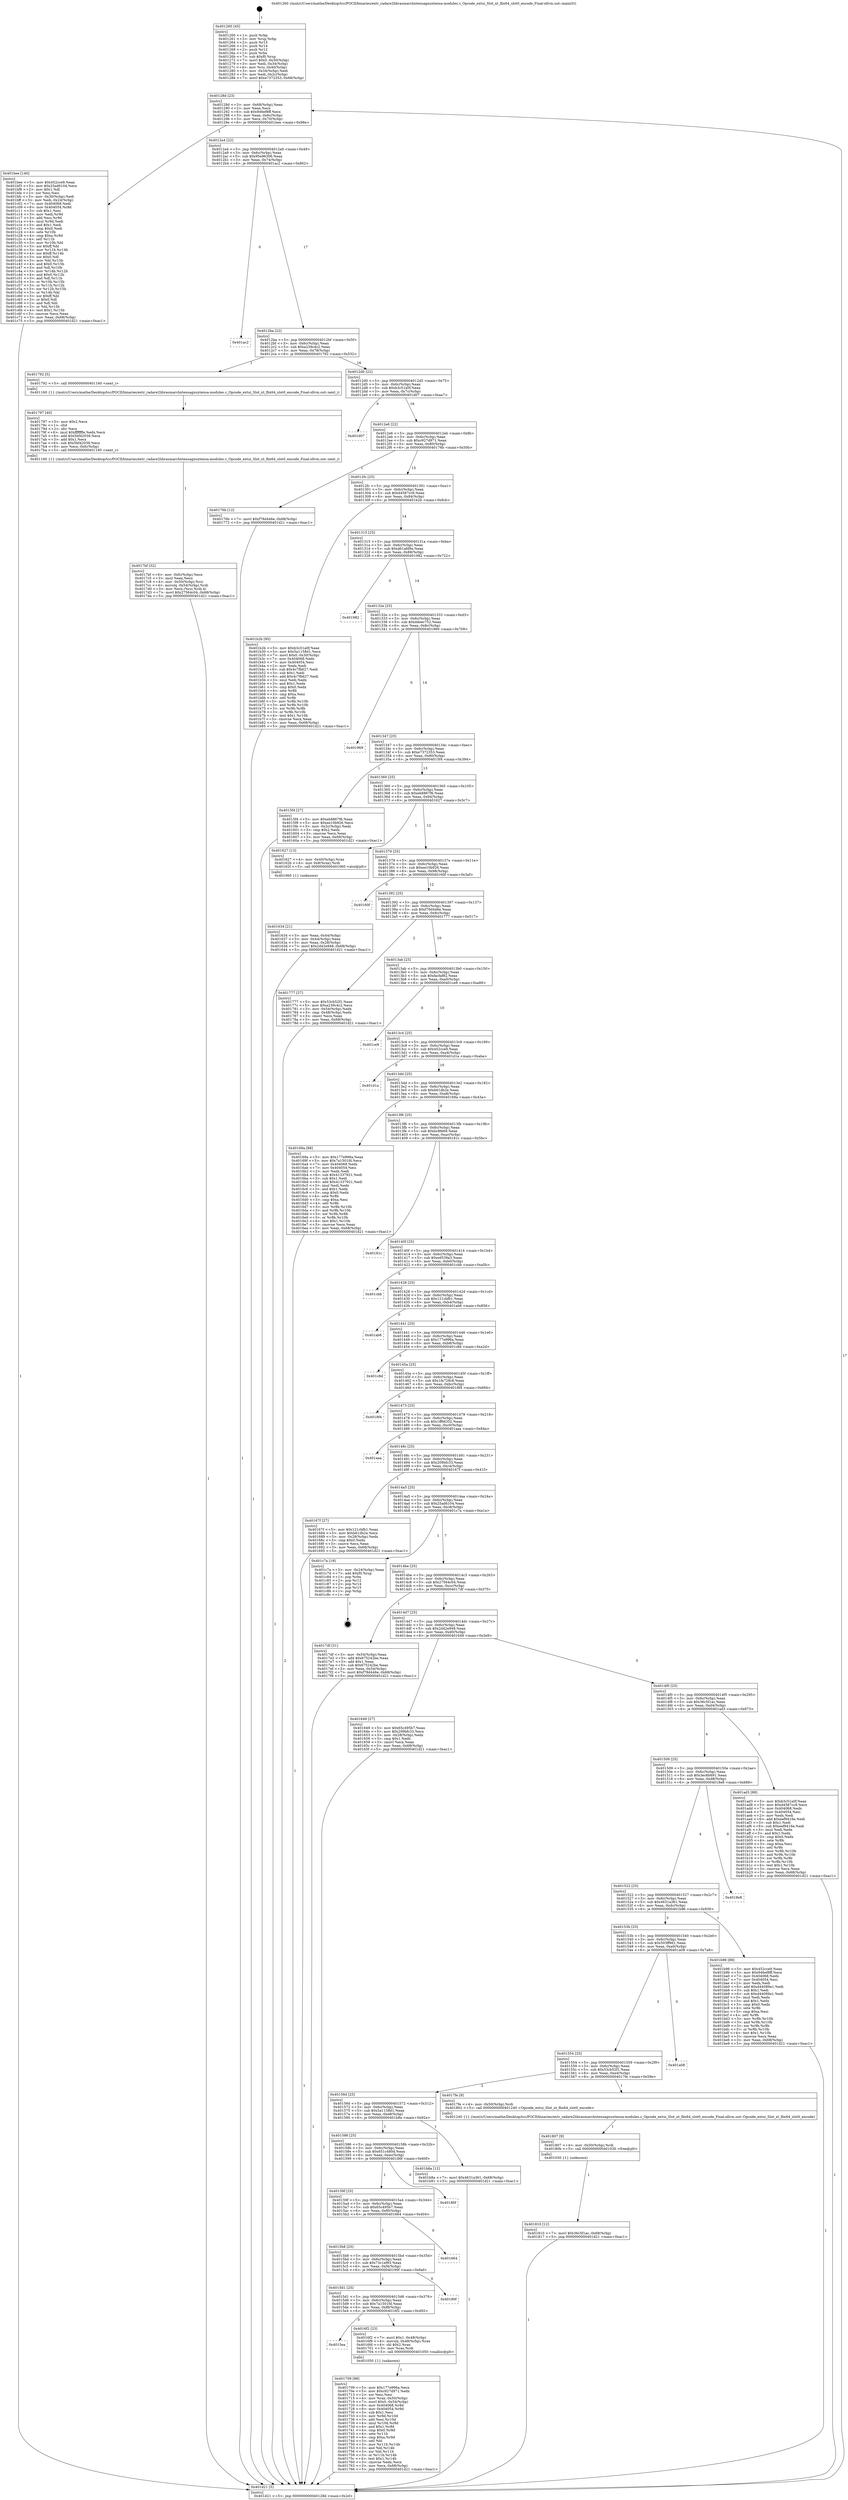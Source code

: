 digraph "0x401260" {
  label = "0x401260 (/mnt/c/Users/mathe/Desktop/tcc/POCII/binaries/extr_radare2librasmarchxtensagnuxtensa-modules.c_Opcode_extui_Slot_xt_flix64_slot0_encode_Final-ollvm.out::main(0))"
  labelloc = "t"
  node[shape=record]

  Entry [label="",width=0.3,height=0.3,shape=circle,fillcolor=black,style=filled]
  "0x40128d" [label="{
     0x40128d [23]\l
     | [instrs]\l
     &nbsp;&nbsp;0x40128d \<+3\>: mov -0x68(%rbp),%eax\l
     &nbsp;&nbsp;0x401290 \<+2\>: mov %eax,%ecx\l
     &nbsp;&nbsp;0x401292 \<+6\>: sub $0x946ef8ff,%ecx\l
     &nbsp;&nbsp;0x401298 \<+3\>: mov %eax,-0x6c(%rbp)\l
     &nbsp;&nbsp;0x40129b \<+3\>: mov %ecx,-0x70(%rbp)\l
     &nbsp;&nbsp;0x40129e \<+6\>: je 0000000000401bee \<main+0x98e\>\l
  }"]
  "0x401bee" [label="{
     0x401bee [140]\l
     | [instrs]\l
     &nbsp;&nbsp;0x401bee \<+5\>: mov $0x452cce9,%eax\l
     &nbsp;&nbsp;0x401bf3 \<+5\>: mov $0x25ad6104,%ecx\l
     &nbsp;&nbsp;0x401bf8 \<+2\>: mov $0x1,%dl\l
     &nbsp;&nbsp;0x401bfa \<+2\>: xor %esi,%esi\l
     &nbsp;&nbsp;0x401bfc \<+3\>: mov -0x30(%rbp),%edi\l
     &nbsp;&nbsp;0x401bff \<+3\>: mov %edi,-0x24(%rbp)\l
     &nbsp;&nbsp;0x401c02 \<+7\>: mov 0x404068,%edi\l
     &nbsp;&nbsp;0x401c09 \<+8\>: mov 0x404054,%r8d\l
     &nbsp;&nbsp;0x401c11 \<+3\>: sub $0x1,%esi\l
     &nbsp;&nbsp;0x401c14 \<+3\>: mov %edi,%r9d\l
     &nbsp;&nbsp;0x401c17 \<+3\>: add %esi,%r9d\l
     &nbsp;&nbsp;0x401c1a \<+4\>: imul %r9d,%edi\l
     &nbsp;&nbsp;0x401c1e \<+3\>: and $0x1,%edi\l
     &nbsp;&nbsp;0x401c21 \<+3\>: cmp $0x0,%edi\l
     &nbsp;&nbsp;0x401c24 \<+4\>: sete %r10b\l
     &nbsp;&nbsp;0x401c28 \<+4\>: cmp $0xa,%r8d\l
     &nbsp;&nbsp;0x401c2c \<+4\>: setl %r11b\l
     &nbsp;&nbsp;0x401c30 \<+3\>: mov %r10b,%bl\l
     &nbsp;&nbsp;0x401c33 \<+3\>: xor $0xff,%bl\l
     &nbsp;&nbsp;0x401c36 \<+3\>: mov %r11b,%r14b\l
     &nbsp;&nbsp;0x401c39 \<+4\>: xor $0xff,%r14b\l
     &nbsp;&nbsp;0x401c3d \<+3\>: xor $0x0,%dl\l
     &nbsp;&nbsp;0x401c40 \<+3\>: mov %bl,%r15b\l
     &nbsp;&nbsp;0x401c43 \<+4\>: and $0x0,%r15b\l
     &nbsp;&nbsp;0x401c47 \<+3\>: and %dl,%r10b\l
     &nbsp;&nbsp;0x401c4a \<+3\>: mov %r14b,%r12b\l
     &nbsp;&nbsp;0x401c4d \<+4\>: and $0x0,%r12b\l
     &nbsp;&nbsp;0x401c51 \<+3\>: and %dl,%r11b\l
     &nbsp;&nbsp;0x401c54 \<+3\>: or %r10b,%r15b\l
     &nbsp;&nbsp;0x401c57 \<+3\>: or %r11b,%r12b\l
     &nbsp;&nbsp;0x401c5a \<+3\>: xor %r12b,%r15b\l
     &nbsp;&nbsp;0x401c5d \<+3\>: or %r14b,%bl\l
     &nbsp;&nbsp;0x401c60 \<+3\>: xor $0xff,%bl\l
     &nbsp;&nbsp;0x401c63 \<+3\>: or $0x0,%dl\l
     &nbsp;&nbsp;0x401c66 \<+2\>: and %dl,%bl\l
     &nbsp;&nbsp;0x401c68 \<+3\>: or %bl,%r15b\l
     &nbsp;&nbsp;0x401c6b \<+4\>: test $0x1,%r15b\l
     &nbsp;&nbsp;0x401c6f \<+3\>: cmovne %ecx,%eax\l
     &nbsp;&nbsp;0x401c72 \<+3\>: mov %eax,-0x68(%rbp)\l
     &nbsp;&nbsp;0x401c75 \<+5\>: jmp 0000000000401d21 \<main+0xac1\>\l
  }"]
  "0x4012a4" [label="{
     0x4012a4 [22]\l
     | [instrs]\l
     &nbsp;&nbsp;0x4012a4 \<+5\>: jmp 00000000004012a9 \<main+0x49\>\l
     &nbsp;&nbsp;0x4012a9 \<+3\>: mov -0x6c(%rbp),%eax\l
     &nbsp;&nbsp;0x4012ac \<+5\>: sub $0x95e96306,%eax\l
     &nbsp;&nbsp;0x4012b1 \<+3\>: mov %eax,-0x74(%rbp)\l
     &nbsp;&nbsp;0x4012b4 \<+6\>: je 0000000000401ac2 \<main+0x862\>\l
  }"]
  Exit [label="",width=0.3,height=0.3,shape=circle,fillcolor=black,style=filled,peripheries=2]
  "0x401ac2" [label="{
     0x401ac2\l
  }", style=dashed]
  "0x4012ba" [label="{
     0x4012ba [22]\l
     | [instrs]\l
     &nbsp;&nbsp;0x4012ba \<+5\>: jmp 00000000004012bf \<main+0x5f\>\l
     &nbsp;&nbsp;0x4012bf \<+3\>: mov -0x6c(%rbp),%eax\l
     &nbsp;&nbsp;0x4012c2 \<+5\>: sub $0xa239c4c2,%eax\l
     &nbsp;&nbsp;0x4012c7 \<+3\>: mov %eax,-0x78(%rbp)\l
     &nbsp;&nbsp;0x4012ca \<+6\>: je 0000000000401792 \<main+0x532\>\l
  }"]
  "0x401810" [label="{
     0x401810 [12]\l
     | [instrs]\l
     &nbsp;&nbsp;0x401810 \<+7\>: movl $0x36c5f1ac,-0x68(%rbp)\l
     &nbsp;&nbsp;0x401817 \<+5\>: jmp 0000000000401d21 \<main+0xac1\>\l
  }"]
  "0x401792" [label="{
     0x401792 [5]\l
     | [instrs]\l
     &nbsp;&nbsp;0x401792 \<+5\>: call 0000000000401160 \<next_i\>\l
     | [calls]\l
     &nbsp;&nbsp;0x401160 \{1\} (/mnt/c/Users/mathe/Desktop/tcc/POCII/binaries/extr_radare2librasmarchxtensagnuxtensa-modules.c_Opcode_extui_Slot_xt_flix64_slot0_encode_Final-ollvm.out::next_i)\l
  }"]
  "0x4012d0" [label="{
     0x4012d0 [22]\l
     | [instrs]\l
     &nbsp;&nbsp;0x4012d0 \<+5\>: jmp 00000000004012d5 \<main+0x75\>\l
     &nbsp;&nbsp;0x4012d5 \<+3\>: mov -0x6c(%rbp),%eax\l
     &nbsp;&nbsp;0x4012d8 \<+5\>: sub $0xb3c51a0f,%eax\l
     &nbsp;&nbsp;0x4012dd \<+3\>: mov %eax,-0x7c(%rbp)\l
     &nbsp;&nbsp;0x4012e0 \<+6\>: je 0000000000401d07 \<main+0xaa7\>\l
  }"]
  "0x401807" [label="{
     0x401807 [9]\l
     | [instrs]\l
     &nbsp;&nbsp;0x401807 \<+4\>: mov -0x50(%rbp),%rdi\l
     &nbsp;&nbsp;0x40180b \<+5\>: call 0000000000401030 \<free@plt\>\l
     | [calls]\l
     &nbsp;&nbsp;0x401030 \{1\} (unknown)\l
  }"]
  "0x401d07" [label="{
     0x401d07\l
  }", style=dashed]
  "0x4012e6" [label="{
     0x4012e6 [22]\l
     | [instrs]\l
     &nbsp;&nbsp;0x4012e6 \<+5\>: jmp 00000000004012eb \<main+0x8b\>\l
     &nbsp;&nbsp;0x4012eb \<+3\>: mov -0x6c(%rbp),%eax\l
     &nbsp;&nbsp;0x4012ee \<+5\>: sub $0xc927d971,%eax\l
     &nbsp;&nbsp;0x4012f3 \<+3\>: mov %eax,-0x80(%rbp)\l
     &nbsp;&nbsp;0x4012f6 \<+6\>: je 000000000040176b \<main+0x50b\>\l
  }"]
  "0x4017bf" [label="{
     0x4017bf [32]\l
     | [instrs]\l
     &nbsp;&nbsp;0x4017bf \<+6\>: mov -0xfc(%rbp),%ecx\l
     &nbsp;&nbsp;0x4017c5 \<+3\>: imul %eax,%ecx\l
     &nbsp;&nbsp;0x4017c8 \<+4\>: mov -0x50(%rbp),%rsi\l
     &nbsp;&nbsp;0x4017cc \<+4\>: movslq -0x54(%rbp),%rdi\l
     &nbsp;&nbsp;0x4017d0 \<+3\>: mov %ecx,(%rsi,%rdi,4)\l
     &nbsp;&nbsp;0x4017d3 \<+7\>: movl $0x27564c04,-0x68(%rbp)\l
     &nbsp;&nbsp;0x4017da \<+5\>: jmp 0000000000401d21 \<main+0xac1\>\l
  }"]
  "0x40176b" [label="{
     0x40176b [12]\l
     | [instrs]\l
     &nbsp;&nbsp;0x40176b \<+7\>: movl $0xf78d446e,-0x68(%rbp)\l
     &nbsp;&nbsp;0x401772 \<+5\>: jmp 0000000000401d21 \<main+0xac1\>\l
  }"]
  "0x4012fc" [label="{
     0x4012fc [25]\l
     | [instrs]\l
     &nbsp;&nbsp;0x4012fc \<+5\>: jmp 0000000000401301 \<main+0xa1\>\l
     &nbsp;&nbsp;0x401301 \<+3\>: mov -0x6c(%rbp),%eax\l
     &nbsp;&nbsp;0x401304 \<+5\>: sub $0xd4587cc9,%eax\l
     &nbsp;&nbsp;0x401309 \<+6\>: mov %eax,-0x84(%rbp)\l
     &nbsp;&nbsp;0x40130f \<+6\>: je 0000000000401b2b \<main+0x8cb\>\l
  }"]
  "0x401797" [label="{
     0x401797 [40]\l
     | [instrs]\l
     &nbsp;&nbsp;0x401797 \<+5\>: mov $0x2,%ecx\l
     &nbsp;&nbsp;0x40179c \<+1\>: cltd\l
     &nbsp;&nbsp;0x40179d \<+2\>: idiv %ecx\l
     &nbsp;&nbsp;0x40179f \<+6\>: imul $0xfffffffe,%edx,%ecx\l
     &nbsp;&nbsp;0x4017a5 \<+6\>: add $0x5bf42039,%ecx\l
     &nbsp;&nbsp;0x4017ab \<+3\>: add $0x1,%ecx\l
     &nbsp;&nbsp;0x4017ae \<+6\>: sub $0x5bf42039,%ecx\l
     &nbsp;&nbsp;0x4017b4 \<+6\>: mov %ecx,-0xfc(%rbp)\l
     &nbsp;&nbsp;0x4017ba \<+5\>: call 0000000000401160 \<next_i\>\l
     | [calls]\l
     &nbsp;&nbsp;0x401160 \{1\} (/mnt/c/Users/mathe/Desktop/tcc/POCII/binaries/extr_radare2librasmarchxtensagnuxtensa-modules.c_Opcode_extui_Slot_xt_flix64_slot0_encode_Final-ollvm.out::next_i)\l
  }"]
  "0x401b2b" [label="{
     0x401b2b [95]\l
     | [instrs]\l
     &nbsp;&nbsp;0x401b2b \<+5\>: mov $0xb3c51a0f,%eax\l
     &nbsp;&nbsp;0x401b30 \<+5\>: mov $0x5a1158d1,%ecx\l
     &nbsp;&nbsp;0x401b35 \<+7\>: movl $0x0,-0x30(%rbp)\l
     &nbsp;&nbsp;0x401b3c \<+7\>: mov 0x404068,%edx\l
     &nbsp;&nbsp;0x401b43 \<+7\>: mov 0x404054,%esi\l
     &nbsp;&nbsp;0x401b4a \<+2\>: mov %edx,%edi\l
     &nbsp;&nbsp;0x401b4c \<+6\>: sub $0x4c7fb627,%edi\l
     &nbsp;&nbsp;0x401b52 \<+3\>: sub $0x1,%edi\l
     &nbsp;&nbsp;0x401b55 \<+6\>: add $0x4c7fb627,%edi\l
     &nbsp;&nbsp;0x401b5b \<+3\>: imul %edi,%edx\l
     &nbsp;&nbsp;0x401b5e \<+3\>: and $0x1,%edx\l
     &nbsp;&nbsp;0x401b61 \<+3\>: cmp $0x0,%edx\l
     &nbsp;&nbsp;0x401b64 \<+4\>: sete %r8b\l
     &nbsp;&nbsp;0x401b68 \<+3\>: cmp $0xa,%esi\l
     &nbsp;&nbsp;0x401b6b \<+4\>: setl %r9b\l
     &nbsp;&nbsp;0x401b6f \<+3\>: mov %r8b,%r10b\l
     &nbsp;&nbsp;0x401b72 \<+3\>: and %r9b,%r10b\l
     &nbsp;&nbsp;0x401b75 \<+3\>: xor %r9b,%r8b\l
     &nbsp;&nbsp;0x401b78 \<+3\>: or %r8b,%r10b\l
     &nbsp;&nbsp;0x401b7b \<+4\>: test $0x1,%r10b\l
     &nbsp;&nbsp;0x401b7f \<+3\>: cmovne %ecx,%eax\l
     &nbsp;&nbsp;0x401b82 \<+3\>: mov %eax,-0x68(%rbp)\l
     &nbsp;&nbsp;0x401b85 \<+5\>: jmp 0000000000401d21 \<main+0xac1\>\l
  }"]
  "0x401315" [label="{
     0x401315 [25]\l
     | [instrs]\l
     &nbsp;&nbsp;0x401315 \<+5\>: jmp 000000000040131a \<main+0xba\>\l
     &nbsp;&nbsp;0x40131a \<+3\>: mov -0x6c(%rbp),%eax\l
     &nbsp;&nbsp;0x40131d \<+5\>: sub $0xd61afd9a,%eax\l
     &nbsp;&nbsp;0x401322 \<+6\>: mov %eax,-0x88(%rbp)\l
     &nbsp;&nbsp;0x401328 \<+6\>: je 0000000000401982 \<main+0x722\>\l
  }"]
  "0x401709" [label="{
     0x401709 [98]\l
     | [instrs]\l
     &nbsp;&nbsp;0x401709 \<+5\>: mov $0x177e996a,%ecx\l
     &nbsp;&nbsp;0x40170e \<+5\>: mov $0xc927d971,%edx\l
     &nbsp;&nbsp;0x401713 \<+2\>: xor %esi,%esi\l
     &nbsp;&nbsp;0x401715 \<+4\>: mov %rax,-0x50(%rbp)\l
     &nbsp;&nbsp;0x401719 \<+7\>: movl $0x0,-0x54(%rbp)\l
     &nbsp;&nbsp;0x401720 \<+8\>: mov 0x404068,%r8d\l
     &nbsp;&nbsp;0x401728 \<+8\>: mov 0x404054,%r9d\l
     &nbsp;&nbsp;0x401730 \<+3\>: sub $0x1,%esi\l
     &nbsp;&nbsp;0x401733 \<+3\>: mov %r8d,%r10d\l
     &nbsp;&nbsp;0x401736 \<+3\>: add %esi,%r10d\l
     &nbsp;&nbsp;0x401739 \<+4\>: imul %r10d,%r8d\l
     &nbsp;&nbsp;0x40173d \<+4\>: and $0x1,%r8d\l
     &nbsp;&nbsp;0x401741 \<+4\>: cmp $0x0,%r8d\l
     &nbsp;&nbsp;0x401745 \<+4\>: sete %r11b\l
     &nbsp;&nbsp;0x401749 \<+4\>: cmp $0xa,%r9d\l
     &nbsp;&nbsp;0x40174d \<+3\>: setl %bl\l
     &nbsp;&nbsp;0x401750 \<+3\>: mov %r11b,%r14b\l
     &nbsp;&nbsp;0x401753 \<+3\>: and %bl,%r14b\l
     &nbsp;&nbsp;0x401756 \<+3\>: xor %bl,%r11b\l
     &nbsp;&nbsp;0x401759 \<+3\>: or %r11b,%r14b\l
     &nbsp;&nbsp;0x40175c \<+4\>: test $0x1,%r14b\l
     &nbsp;&nbsp;0x401760 \<+3\>: cmovne %edx,%ecx\l
     &nbsp;&nbsp;0x401763 \<+3\>: mov %ecx,-0x68(%rbp)\l
     &nbsp;&nbsp;0x401766 \<+5\>: jmp 0000000000401d21 \<main+0xac1\>\l
  }"]
  "0x401982" [label="{
     0x401982\l
  }", style=dashed]
  "0x40132e" [label="{
     0x40132e [25]\l
     | [instrs]\l
     &nbsp;&nbsp;0x40132e \<+5\>: jmp 0000000000401333 \<main+0xd3\>\l
     &nbsp;&nbsp;0x401333 \<+3\>: mov -0x6c(%rbp),%eax\l
     &nbsp;&nbsp;0x401336 \<+5\>: sub $0xddeec752,%eax\l
     &nbsp;&nbsp;0x40133b \<+6\>: mov %eax,-0x8c(%rbp)\l
     &nbsp;&nbsp;0x401341 \<+6\>: je 0000000000401969 \<main+0x709\>\l
  }"]
  "0x4015ea" [label="{
     0x4015ea\l
  }", style=dashed]
  "0x401969" [label="{
     0x401969\l
  }", style=dashed]
  "0x401347" [label="{
     0x401347 [25]\l
     | [instrs]\l
     &nbsp;&nbsp;0x401347 \<+5\>: jmp 000000000040134c \<main+0xec\>\l
     &nbsp;&nbsp;0x40134c \<+3\>: mov -0x6c(%rbp),%eax\l
     &nbsp;&nbsp;0x40134f \<+5\>: sub $0xe7372353,%eax\l
     &nbsp;&nbsp;0x401354 \<+6\>: mov %eax,-0x90(%rbp)\l
     &nbsp;&nbsp;0x40135a \<+6\>: je 00000000004015f4 \<main+0x394\>\l
  }"]
  "0x4016f2" [label="{
     0x4016f2 [23]\l
     | [instrs]\l
     &nbsp;&nbsp;0x4016f2 \<+7\>: movl $0x1,-0x48(%rbp)\l
     &nbsp;&nbsp;0x4016f9 \<+4\>: movslq -0x48(%rbp),%rax\l
     &nbsp;&nbsp;0x4016fd \<+4\>: shl $0x2,%rax\l
     &nbsp;&nbsp;0x401701 \<+3\>: mov %rax,%rdi\l
     &nbsp;&nbsp;0x401704 \<+5\>: call 0000000000401050 \<malloc@plt\>\l
     | [calls]\l
     &nbsp;&nbsp;0x401050 \{1\} (unknown)\l
  }"]
  "0x4015f4" [label="{
     0x4015f4 [27]\l
     | [instrs]\l
     &nbsp;&nbsp;0x4015f4 \<+5\>: mov $0xeb8867f6,%eax\l
     &nbsp;&nbsp;0x4015f9 \<+5\>: mov $0xee10b926,%ecx\l
     &nbsp;&nbsp;0x4015fe \<+3\>: mov -0x2c(%rbp),%edx\l
     &nbsp;&nbsp;0x401601 \<+3\>: cmp $0x2,%edx\l
     &nbsp;&nbsp;0x401604 \<+3\>: cmovne %ecx,%eax\l
     &nbsp;&nbsp;0x401607 \<+3\>: mov %eax,-0x68(%rbp)\l
     &nbsp;&nbsp;0x40160a \<+5\>: jmp 0000000000401d21 \<main+0xac1\>\l
  }"]
  "0x401360" [label="{
     0x401360 [25]\l
     | [instrs]\l
     &nbsp;&nbsp;0x401360 \<+5\>: jmp 0000000000401365 \<main+0x105\>\l
     &nbsp;&nbsp;0x401365 \<+3\>: mov -0x6c(%rbp),%eax\l
     &nbsp;&nbsp;0x401368 \<+5\>: sub $0xeb8867f6,%eax\l
     &nbsp;&nbsp;0x40136d \<+6\>: mov %eax,-0x94(%rbp)\l
     &nbsp;&nbsp;0x401373 \<+6\>: je 0000000000401627 \<main+0x3c7\>\l
  }"]
  "0x401d21" [label="{
     0x401d21 [5]\l
     | [instrs]\l
     &nbsp;&nbsp;0x401d21 \<+5\>: jmp 000000000040128d \<main+0x2d\>\l
  }"]
  "0x401260" [label="{
     0x401260 [45]\l
     | [instrs]\l
     &nbsp;&nbsp;0x401260 \<+1\>: push %rbp\l
     &nbsp;&nbsp;0x401261 \<+3\>: mov %rsp,%rbp\l
     &nbsp;&nbsp;0x401264 \<+2\>: push %r15\l
     &nbsp;&nbsp;0x401266 \<+2\>: push %r14\l
     &nbsp;&nbsp;0x401268 \<+2\>: push %r12\l
     &nbsp;&nbsp;0x40126a \<+1\>: push %rbx\l
     &nbsp;&nbsp;0x40126b \<+7\>: sub $0xf0,%rsp\l
     &nbsp;&nbsp;0x401272 \<+7\>: movl $0x0,-0x30(%rbp)\l
     &nbsp;&nbsp;0x401279 \<+3\>: mov %edi,-0x34(%rbp)\l
     &nbsp;&nbsp;0x40127c \<+4\>: mov %rsi,-0x40(%rbp)\l
     &nbsp;&nbsp;0x401280 \<+3\>: mov -0x34(%rbp),%edi\l
     &nbsp;&nbsp;0x401283 \<+3\>: mov %edi,-0x2c(%rbp)\l
     &nbsp;&nbsp;0x401286 \<+7\>: movl $0xe7372353,-0x68(%rbp)\l
  }"]
  "0x4015d1" [label="{
     0x4015d1 [25]\l
     | [instrs]\l
     &nbsp;&nbsp;0x4015d1 \<+5\>: jmp 00000000004015d6 \<main+0x376\>\l
     &nbsp;&nbsp;0x4015d6 \<+3\>: mov -0x6c(%rbp),%eax\l
     &nbsp;&nbsp;0x4015d9 \<+5\>: sub $0x7a1501fd,%eax\l
     &nbsp;&nbsp;0x4015de \<+6\>: mov %eax,-0xf8(%rbp)\l
     &nbsp;&nbsp;0x4015e4 \<+6\>: je 00000000004016f2 \<main+0x492\>\l
  }"]
  "0x401627" [label="{
     0x401627 [13]\l
     | [instrs]\l
     &nbsp;&nbsp;0x401627 \<+4\>: mov -0x40(%rbp),%rax\l
     &nbsp;&nbsp;0x40162b \<+4\>: mov 0x8(%rax),%rdi\l
     &nbsp;&nbsp;0x40162f \<+5\>: call 0000000000401060 \<atoi@plt\>\l
     | [calls]\l
     &nbsp;&nbsp;0x401060 \{1\} (unknown)\l
  }"]
  "0x401379" [label="{
     0x401379 [25]\l
     | [instrs]\l
     &nbsp;&nbsp;0x401379 \<+5\>: jmp 000000000040137e \<main+0x11e\>\l
     &nbsp;&nbsp;0x40137e \<+3\>: mov -0x6c(%rbp),%eax\l
     &nbsp;&nbsp;0x401381 \<+5\>: sub $0xee10b926,%eax\l
     &nbsp;&nbsp;0x401386 \<+6\>: mov %eax,-0x98(%rbp)\l
     &nbsp;&nbsp;0x40138c \<+6\>: je 000000000040160f \<main+0x3af\>\l
  }"]
  "0x401634" [label="{
     0x401634 [21]\l
     | [instrs]\l
     &nbsp;&nbsp;0x401634 \<+3\>: mov %eax,-0x44(%rbp)\l
     &nbsp;&nbsp;0x401637 \<+3\>: mov -0x44(%rbp),%eax\l
     &nbsp;&nbsp;0x40163a \<+3\>: mov %eax,-0x28(%rbp)\l
     &nbsp;&nbsp;0x40163d \<+7\>: movl $0x2d42e948,-0x68(%rbp)\l
     &nbsp;&nbsp;0x401644 \<+5\>: jmp 0000000000401d21 \<main+0xac1\>\l
  }"]
  "0x40190f" [label="{
     0x40190f\l
  }", style=dashed]
  "0x40160f" [label="{
     0x40160f\l
  }", style=dashed]
  "0x401392" [label="{
     0x401392 [25]\l
     | [instrs]\l
     &nbsp;&nbsp;0x401392 \<+5\>: jmp 0000000000401397 \<main+0x137\>\l
     &nbsp;&nbsp;0x401397 \<+3\>: mov -0x6c(%rbp),%eax\l
     &nbsp;&nbsp;0x40139a \<+5\>: sub $0xf78d446e,%eax\l
     &nbsp;&nbsp;0x40139f \<+6\>: mov %eax,-0x9c(%rbp)\l
     &nbsp;&nbsp;0x4013a5 \<+6\>: je 0000000000401777 \<main+0x517\>\l
  }"]
  "0x4015b8" [label="{
     0x4015b8 [25]\l
     | [instrs]\l
     &nbsp;&nbsp;0x4015b8 \<+5\>: jmp 00000000004015bd \<main+0x35d\>\l
     &nbsp;&nbsp;0x4015bd \<+3\>: mov -0x6c(%rbp),%eax\l
     &nbsp;&nbsp;0x4015c0 \<+5\>: sub $0x73c1ef93,%eax\l
     &nbsp;&nbsp;0x4015c5 \<+6\>: mov %eax,-0xf4(%rbp)\l
     &nbsp;&nbsp;0x4015cb \<+6\>: je 000000000040190f \<main+0x6af\>\l
  }"]
  "0x401777" [label="{
     0x401777 [27]\l
     | [instrs]\l
     &nbsp;&nbsp;0x401777 \<+5\>: mov $0x53cb52f1,%eax\l
     &nbsp;&nbsp;0x40177c \<+5\>: mov $0xa239c4c2,%ecx\l
     &nbsp;&nbsp;0x401781 \<+3\>: mov -0x54(%rbp),%edx\l
     &nbsp;&nbsp;0x401784 \<+3\>: cmp -0x48(%rbp),%edx\l
     &nbsp;&nbsp;0x401787 \<+3\>: cmovl %ecx,%eax\l
     &nbsp;&nbsp;0x40178a \<+3\>: mov %eax,-0x68(%rbp)\l
     &nbsp;&nbsp;0x40178d \<+5\>: jmp 0000000000401d21 \<main+0xac1\>\l
  }"]
  "0x4013ab" [label="{
     0x4013ab [25]\l
     | [instrs]\l
     &nbsp;&nbsp;0x4013ab \<+5\>: jmp 00000000004013b0 \<main+0x150\>\l
     &nbsp;&nbsp;0x4013b0 \<+3\>: mov -0x6c(%rbp),%eax\l
     &nbsp;&nbsp;0x4013b3 \<+5\>: sub $0xfacfaf82,%eax\l
     &nbsp;&nbsp;0x4013b8 \<+6\>: mov %eax,-0xa0(%rbp)\l
     &nbsp;&nbsp;0x4013be \<+6\>: je 0000000000401ce9 \<main+0xa89\>\l
  }"]
  "0x401664" [label="{
     0x401664\l
  }", style=dashed]
  "0x401ce9" [label="{
     0x401ce9\l
  }", style=dashed]
  "0x4013c4" [label="{
     0x4013c4 [25]\l
     | [instrs]\l
     &nbsp;&nbsp;0x4013c4 \<+5\>: jmp 00000000004013c9 \<main+0x169\>\l
     &nbsp;&nbsp;0x4013c9 \<+3\>: mov -0x6c(%rbp),%eax\l
     &nbsp;&nbsp;0x4013cc \<+5\>: sub $0x452cce9,%eax\l
     &nbsp;&nbsp;0x4013d1 \<+6\>: mov %eax,-0xa4(%rbp)\l
     &nbsp;&nbsp;0x4013d7 \<+6\>: je 0000000000401d1a \<main+0xaba\>\l
  }"]
  "0x40159f" [label="{
     0x40159f [25]\l
     | [instrs]\l
     &nbsp;&nbsp;0x40159f \<+5\>: jmp 00000000004015a4 \<main+0x344\>\l
     &nbsp;&nbsp;0x4015a4 \<+3\>: mov -0x6c(%rbp),%eax\l
     &nbsp;&nbsp;0x4015a7 \<+5\>: sub $0x65c495b7,%eax\l
     &nbsp;&nbsp;0x4015ac \<+6\>: mov %eax,-0xf0(%rbp)\l
     &nbsp;&nbsp;0x4015b2 \<+6\>: je 0000000000401664 \<main+0x404\>\l
  }"]
  "0x401d1a" [label="{
     0x401d1a\l
  }", style=dashed]
  "0x4013dd" [label="{
     0x4013dd [25]\l
     | [instrs]\l
     &nbsp;&nbsp;0x4013dd \<+5\>: jmp 00000000004013e2 \<main+0x182\>\l
     &nbsp;&nbsp;0x4013e2 \<+3\>: mov -0x6c(%rbp),%eax\l
     &nbsp;&nbsp;0x4013e5 \<+5\>: sub $0xb61db2e,%eax\l
     &nbsp;&nbsp;0x4013ea \<+6\>: mov %eax,-0xa8(%rbp)\l
     &nbsp;&nbsp;0x4013f0 \<+6\>: je 000000000040169a \<main+0x43a\>\l
  }"]
  "0x40186f" [label="{
     0x40186f\l
  }", style=dashed]
  "0x40169a" [label="{
     0x40169a [88]\l
     | [instrs]\l
     &nbsp;&nbsp;0x40169a \<+5\>: mov $0x177e996a,%eax\l
     &nbsp;&nbsp;0x40169f \<+5\>: mov $0x7a1501fd,%ecx\l
     &nbsp;&nbsp;0x4016a4 \<+7\>: mov 0x404068,%edx\l
     &nbsp;&nbsp;0x4016ab \<+7\>: mov 0x404054,%esi\l
     &nbsp;&nbsp;0x4016b2 \<+2\>: mov %edx,%edi\l
     &nbsp;&nbsp;0x4016b4 \<+6\>: sub $0x41337921,%edi\l
     &nbsp;&nbsp;0x4016ba \<+3\>: sub $0x1,%edi\l
     &nbsp;&nbsp;0x4016bd \<+6\>: add $0x41337921,%edi\l
     &nbsp;&nbsp;0x4016c3 \<+3\>: imul %edi,%edx\l
     &nbsp;&nbsp;0x4016c6 \<+3\>: and $0x1,%edx\l
     &nbsp;&nbsp;0x4016c9 \<+3\>: cmp $0x0,%edx\l
     &nbsp;&nbsp;0x4016cc \<+4\>: sete %r8b\l
     &nbsp;&nbsp;0x4016d0 \<+3\>: cmp $0xa,%esi\l
     &nbsp;&nbsp;0x4016d3 \<+4\>: setl %r9b\l
     &nbsp;&nbsp;0x4016d7 \<+3\>: mov %r8b,%r10b\l
     &nbsp;&nbsp;0x4016da \<+3\>: and %r9b,%r10b\l
     &nbsp;&nbsp;0x4016dd \<+3\>: xor %r9b,%r8b\l
     &nbsp;&nbsp;0x4016e0 \<+3\>: or %r8b,%r10b\l
     &nbsp;&nbsp;0x4016e3 \<+4\>: test $0x1,%r10b\l
     &nbsp;&nbsp;0x4016e7 \<+3\>: cmovne %ecx,%eax\l
     &nbsp;&nbsp;0x4016ea \<+3\>: mov %eax,-0x68(%rbp)\l
     &nbsp;&nbsp;0x4016ed \<+5\>: jmp 0000000000401d21 \<main+0xac1\>\l
  }"]
  "0x4013f6" [label="{
     0x4013f6 [25]\l
     | [instrs]\l
     &nbsp;&nbsp;0x4013f6 \<+5\>: jmp 00000000004013fb \<main+0x19b\>\l
     &nbsp;&nbsp;0x4013fb \<+3\>: mov -0x6c(%rbp),%eax\l
     &nbsp;&nbsp;0x4013fe \<+5\>: sub $0xbc8fe69,%eax\l
     &nbsp;&nbsp;0x401403 \<+6\>: mov %eax,-0xac(%rbp)\l
     &nbsp;&nbsp;0x401409 \<+6\>: je 000000000040181c \<main+0x5bc\>\l
  }"]
  "0x401586" [label="{
     0x401586 [25]\l
     | [instrs]\l
     &nbsp;&nbsp;0x401586 \<+5\>: jmp 000000000040158b \<main+0x32b\>\l
     &nbsp;&nbsp;0x40158b \<+3\>: mov -0x6c(%rbp),%eax\l
     &nbsp;&nbsp;0x40158e \<+5\>: sub $0x651c480d,%eax\l
     &nbsp;&nbsp;0x401593 \<+6\>: mov %eax,-0xec(%rbp)\l
     &nbsp;&nbsp;0x401599 \<+6\>: je 000000000040186f \<main+0x60f\>\l
  }"]
  "0x40181c" [label="{
     0x40181c\l
  }", style=dashed]
  "0x40140f" [label="{
     0x40140f [25]\l
     | [instrs]\l
     &nbsp;&nbsp;0x40140f \<+5\>: jmp 0000000000401414 \<main+0x1b4\>\l
     &nbsp;&nbsp;0x401414 \<+3\>: mov -0x6c(%rbp),%eax\l
     &nbsp;&nbsp;0x401417 \<+5\>: sub $0xed539a3,%eax\l
     &nbsp;&nbsp;0x40141c \<+6\>: mov %eax,-0xb0(%rbp)\l
     &nbsp;&nbsp;0x401422 \<+6\>: je 0000000000401cbb \<main+0xa5b\>\l
  }"]
  "0x401b8a" [label="{
     0x401b8a [12]\l
     | [instrs]\l
     &nbsp;&nbsp;0x401b8a \<+7\>: movl $0x4631a361,-0x68(%rbp)\l
     &nbsp;&nbsp;0x401b91 \<+5\>: jmp 0000000000401d21 \<main+0xac1\>\l
  }"]
  "0x401cbb" [label="{
     0x401cbb\l
  }", style=dashed]
  "0x401428" [label="{
     0x401428 [25]\l
     | [instrs]\l
     &nbsp;&nbsp;0x401428 \<+5\>: jmp 000000000040142d \<main+0x1cd\>\l
     &nbsp;&nbsp;0x40142d \<+3\>: mov -0x6c(%rbp),%eax\l
     &nbsp;&nbsp;0x401430 \<+5\>: sub $0x121cbfb1,%eax\l
     &nbsp;&nbsp;0x401435 \<+6\>: mov %eax,-0xb4(%rbp)\l
     &nbsp;&nbsp;0x40143b \<+6\>: je 0000000000401ab6 \<main+0x856\>\l
  }"]
  "0x40156d" [label="{
     0x40156d [25]\l
     | [instrs]\l
     &nbsp;&nbsp;0x40156d \<+5\>: jmp 0000000000401572 \<main+0x312\>\l
     &nbsp;&nbsp;0x401572 \<+3\>: mov -0x6c(%rbp),%eax\l
     &nbsp;&nbsp;0x401575 \<+5\>: sub $0x5a1158d1,%eax\l
     &nbsp;&nbsp;0x40157a \<+6\>: mov %eax,-0xe8(%rbp)\l
     &nbsp;&nbsp;0x401580 \<+6\>: je 0000000000401b8a \<main+0x92a\>\l
  }"]
  "0x401ab6" [label="{
     0x401ab6\l
  }", style=dashed]
  "0x401441" [label="{
     0x401441 [25]\l
     | [instrs]\l
     &nbsp;&nbsp;0x401441 \<+5\>: jmp 0000000000401446 \<main+0x1e6\>\l
     &nbsp;&nbsp;0x401446 \<+3\>: mov -0x6c(%rbp),%eax\l
     &nbsp;&nbsp;0x401449 \<+5\>: sub $0x177e996a,%eax\l
     &nbsp;&nbsp;0x40144e \<+6\>: mov %eax,-0xb8(%rbp)\l
     &nbsp;&nbsp;0x401454 \<+6\>: je 0000000000401c8d \<main+0xa2d\>\l
  }"]
  "0x4017fe" [label="{
     0x4017fe [9]\l
     | [instrs]\l
     &nbsp;&nbsp;0x4017fe \<+4\>: mov -0x50(%rbp),%rdi\l
     &nbsp;&nbsp;0x401802 \<+5\>: call 0000000000401240 \<Opcode_extui_Slot_xt_flix64_slot0_encode\>\l
     | [calls]\l
     &nbsp;&nbsp;0x401240 \{1\} (/mnt/c/Users/mathe/Desktop/tcc/POCII/binaries/extr_radare2librasmarchxtensagnuxtensa-modules.c_Opcode_extui_Slot_xt_flix64_slot0_encode_Final-ollvm.out::Opcode_extui_Slot_xt_flix64_slot0_encode)\l
  }"]
  "0x401c8d" [label="{
     0x401c8d\l
  }", style=dashed]
  "0x40145a" [label="{
     0x40145a [25]\l
     | [instrs]\l
     &nbsp;&nbsp;0x40145a \<+5\>: jmp 000000000040145f \<main+0x1ff\>\l
     &nbsp;&nbsp;0x40145f \<+3\>: mov -0x6c(%rbp),%eax\l
     &nbsp;&nbsp;0x401462 \<+5\>: sub $0x1fa728c8,%eax\l
     &nbsp;&nbsp;0x401467 \<+6\>: mov %eax,-0xbc(%rbp)\l
     &nbsp;&nbsp;0x40146d \<+6\>: je 00000000004018f4 \<main+0x694\>\l
  }"]
  "0x401554" [label="{
     0x401554 [25]\l
     | [instrs]\l
     &nbsp;&nbsp;0x401554 \<+5\>: jmp 0000000000401559 \<main+0x2f9\>\l
     &nbsp;&nbsp;0x401559 \<+3\>: mov -0x6c(%rbp),%eax\l
     &nbsp;&nbsp;0x40155c \<+5\>: sub $0x53cb52f1,%eax\l
     &nbsp;&nbsp;0x401561 \<+6\>: mov %eax,-0xe4(%rbp)\l
     &nbsp;&nbsp;0x401567 \<+6\>: je 00000000004017fe \<main+0x59e\>\l
  }"]
  "0x4018f4" [label="{
     0x4018f4\l
  }", style=dashed]
  "0x401473" [label="{
     0x401473 [25]\l
     | [instrs]\l
     &nbsp;&nbsp;0x401473 \<+5\>: jmp 0000000000401478 \<main+0x218\>\l
     &nbsp;&nbsp;0x401478 \<+3\>: mov -0x6c(%rbp),%eax\l
     &nbsp;&nbsp;0x40147b \<+5\>: sub $0x1ff66352,%eax\l
     &nbsp;&nbsp;0x401480 \<+6\>: mov %eax,-0xc0(%rbp)\l
     &nbsp;&nbsp;0x401486 \<+6\>: je 0000000000401aaa \<main+0x84a\>\l
  }"]
  "0x401a08" [label="{
     0x401a08\l
  }", style=dashed]
  "0x401aaa" [label="{
     0x401aaa\l
  }", style=dashed]
  "0x40148c" [label="{
     0x40148c [25]\l
     | [instrs]\l
     &nbsp;&nbsp;0x40148c \<+5\>: jmp 0000000000401491 \<main+0x231\>\l
     &nbsp;&nbsp;0x401491 \<+3\>: mov -0x6c(%rbp),%eax\l
     &nbsp;&nbsp;0x401494 \<+5\>: sub $0x209bfc33,%eax\l
     &nbsp;&nbsp;0x401499 \<+6\>: mov %eax,-0xc4(%rbp)\l
     &nbsp;&nbsp;0x40149f \<+6\>: je 000000000040167f \<main+0x41f\>\l
  }"]
  "0x40153b" [label="{
     0x40153b [25]\l
     | [instrs]\l
     &nbsp;&nbsp;0x40153b \<+5\>: jmp 0000000000401540 \<main+0x2e0\>\l
     &nbsp;&nbsp;0x401540 \<+3\>: mov -0x6c(%rbp),%eax\l
     &nbsp;&nbsp;0x401543 \<+5\>: sub $0x503ff9d1,%eax\l
     &nbsp;&nbsp;0x401548 \<+6\>: mov %eax,-0xe0(%rbp)\l
     &nbsp;&nbsp;0x40154e \<+6\>: je 0000000000401a08 \<main+0x7a8\>\l
  }"]
  "0x40167f" [label="{
     0x40167f [27]\l
     | [instrs]\l
     &nbsp;&nbsp;0x40167f \<+5\>: mov $0x121cbfb1,%eax\l
     &nbsp;&nbsp;0x401684 \<+5\>: mov $0xb61db2e,%ecx\l
     &nbsp;&nbsp;0x401689 \<+3\>: mov -0x28(%rbp),%edx\l
     &nbsp;&nbsp;0x40168c \<+3\>: cmp $0x0,%edx\l
     &nbsp;&nbsp;0x40168f \<+3\>: cmove %ecx,%eax\l
     &nbsp;&nbsp;0x401692 \<+3\>: mov %eax,-0x68(%rbp)\l
     &nbsp;&nbsp;0x401695 \<+5\>: jmp 0000000000401d21 \<main+0xac1\>\l
  }"]
  "0x4014a5" [label="{
     0x4014a5 [25]\l
     | [instrs]\l
     &nbsp;&nbsp;0x4014a5 \<+5\>: jmp 00000000004014aa \<main+0x24a\>\l
     &nbsp;&nbsp;0x4014aa \<+3\>: mov -0x6c(%rbp),%eax\l
     &nbsp;&nbsp;0x4014ad \<+5\>: sub $0x25ad6104,%eax\l
     &nbsp;&nbsp;0x4014b2 \<+6\>: mov %eax,-0xc8(%rbp)\l
     &nbsp;&nbsp;0x4014b8 \<+6\>: je 0000000000401c7a \<main+0xa1a\>\l
  }"]
  "0x401b96" [label="{
     0x401b96 [88]\l
     | [instrs]\l
     &nbsp;&nbsp;0x401b96 \<+5\>: mov $0x452cce9,%eax\l
     &nbsp;&nbsp;0x401b9b \<+5\>: mov $0x946ef8ff,%ecx\l
     &nbsp;&nbsp;0x401ba0 \<+7\>: mov 0x404068,%edx\l
     &nbsp;&nbsp;0x401ba7 \<+7\>: mov 0x404054,%esi\l
     &nbsp;&nbsp;0x401bae \<+2\>: mov %edx,%edi\l
     &nbsp;&nbsp;0x401bb0 \<+6\>: add $0xd44089a1,%edi\l
     &nbsp;&nbsp;0x401bb6 \<+3\>: sub $0x1,%edi\l
     &nbsp;&nbsp;0x401bb9 \<+6\>: sub $0xd44089a1,%edi\l
     &nbsp;&nbsp;0x401bbf \<+3\>: imul %edi,%edx\l
     &nbsp;&nbsp;0x401bc2 \<+3\>: and $0x1,%edx\l
     &nbsp;&nbsp;0x401bc5 \<+3\>: cmp $0x0,%edx\l
     &nbsp;&nbsp;0x401bc8 \<+4\>: sete %r8b\l
     &nbsp;&nbsp;0x401bcc \<+3\>: cmp $0xa,%esi\l
     &nbsp;&nbsp;0x401bcf \<+4\>: setl %r9b\l
     &nbsp;&nbsp;0x401bd3 \<+3\>: mov %r8b,%r10b\l
     &nbsp;&nbsp;0x401bd6 \<+3\>: and %r9b,%r10b\l
     &nbsp;&nbsp;0x401bd9 \<+3\>: xor %r9b,%r8b\l
     &nbsp;&nbsp;0x401bdc \<+3\>: or %r8b,%r10b\l
     &nbsp;&nbsp;0x401bdf \<+4\>: test $0x1,%r10b\l
     &nbsp;&nbsp;0x401be3 \<+3\>: cmovne %ecx,%eax\l
     &nbsp;&nbsp;0x401be6 \<+3\>: mov %eax,-0x68(%rbp)\l
     &nbsp;&nbsp;0x401be9 \<+5\>: jmp 0000000000401d21 \<main+0xac1\>\l
  }"]
  "0x401c7a" [label="{
     0x401c7a [19]\l
     | [instrs]\l
     &nbsp;&nbsp;0x401c7a \<+3\>: mov -0x24(%rbp),%eax\l
     &nbsp;&nbsp;0x401c7d \<+7\>: add $0xf0,%rsp\l
     &nbsp;&nbsp;0x401c84 \<+1\>: pop %rbx\l
     &nbsp;&nbsp;0x401c85 \<+2\>: pop %r12\l
     &nbsp;&nbsp;0x401c87 \<+2\>: pop %r14\l
     &nbsp;&nbsp;0x401c89 \<+2\>: pop %r15\l
     &nbsp;&nbsp;0x401c8b \<+1\>: pop %rbp\l
     &nbsp;&nbsp;0x401c8c \<+1\>: ret\l
  }"]
  "0x4014be" [label="{
     0x4014be [25]\l
     | [instrs]\l
     &nbsp;&nbsp;0x4014be \<+5\>: jmp 00000000004014c3 \<main+0x263\>\l
     &nbsp;&nbsp;0x4014c3 \<+3\>: mov -0x6c(%rbp),%eax\l
     &nbsp;&nbsp;0x4014c6 \<+5\>: sub $0x27564c04,%eax\l
     &nbsp;&nbsp;0x4014cb \<+6\>: mov %eax,-0xcc(%rbp)\l
     &nbsp;&nbsp;0x4014d1 \<+6\>: je 00000000004017df \<main+0x57f\>\l
  }"]
  "0x401522" [label="{
     0x401522 [25]\l
     | [instrs]\l
     &nbsp;&nbsp;0x401522 \<+5\>: jmp 0000000000401527 \<main+0x2c7\>\l
     &nbsp;&nbsp;0x401527 \<+3\>: mov -0x6c(%rbp),%eax\l
     &nbsp;&nbsp;0x40152a \<+5\>: sub $0x4631a361,%eax\l
     &nbsp;&nbsp;0x40152f \<+6\>: mov %eax,-0xdc(%rbp)\l
     &nbsp;&nbsp;0x401535 \<+6\>: je 0000000000401b96 \<main+0x936\>\l
  }"]
  "0x4017df" [label="{
     0x4017df [31]\l
     | [instrs]\l
     &nbsp;&nbsp;0x4017df \<+3\>: mov -0x54(%rbp),%eax\l
     &nbsp;&nbsp;0x4017e2 \<+5\>: add $0x675242be,%eax\l
     &nbsp;&nbsp;0x4017e7 \<+3\>: add $0x1,%eax\l
     &nbsp;&nbsp;0x4017ea \<+5\>: sub $0x675242be,%eax\l
     &nbsp;&nbsp;0x4017ef \<+3\>: mov %eax,-0x54(%rbp)\l
     &nbsp;&nbsp;0x4017f2 \<+7\>: movl $0xf78d446e,-0x68(%rbp)\l
     &nbsp;&nbsp;0x4017f9 \<+5\>: jmp 0000000000401d21 \<main+0xac1\>\l
  }"]
  "0x4014d7" [label="{
     0x4014d7 [25]\l
     | [instrs]\l
     &nbsp;&nbsp;0x4014d7 \<+5\>: jmp 00000000004014dc \<main+0x27c\>\l
     &nbsp;&nbsp;0x4014dc \<+3\>: mov -0x6c(%rbp),%eax\l
     &nbsp;&nbsp;0x4014df \<+5\>: sub $0x2d42e948,%eax\l
     &nbsp;&nbsp;0x4014e4 \<+6\>: mov %eax,-0xd0(%rbp)\l
     &nbsp;&nbsp;0x4014ea \<+6\>: je 0000000000401649 \<main+0x3e9\>\l
  }"]
  "0x4018e8" [label="{
     0x4018e8\l
  }", style=dashed]
  "0x401649" [label="{
     0x401649 [27]\l
     | [instrs]\l
     &nbsp;&nbsp;0x401649 \<+5\>: mov $0x65c495b7,%eax\l
     &nbsp;&nbsp;0x40164e \<+5\>: mov $0x209bfc33,%ecx\l
     &nbsp;&nbsp;0x401653 \<+3\>: mov -0x28(%rbp),%edx\l
     &nbsp;&nbsp;0x401656 \<+3\>: cmp $0x1,%edx\l
     &nbsp;&nbsp;0x401659 \<+3\>: cmovl %ecx,%eax\l
     &nbsp;&nbsp;0x40165c \<+3\>: mov %eax,-0x68(%rbp)\l
     &nbsp;&nbsp;0x40165f \<+5\>: jmp 0000000000401d21 \<main+0xac1\>\l
  }"]
  "0x4014f0" [label="{
     0x4014f0 [25]\l
     | [instrs]\l
     &nbsp;&nbsp;0x4014f0 \<+5\>: jmp 00000000004014f5 \<main+0x295\>\l
     &nbsp;&nbsp;0x4014f5 \<+3\>: mov -0x6c(%rbp),%eax\l
     &nbsp;&nbsp;0x4014f8 \<+5\>: sub $0x36c5f1ac,%eax\l
     &nbsp;&nbsp;0x4014fd \<+6\>: mov %eax,-0xd4(%rbp)\l
     &nbsp;&nbsp;0x401503 \<+6\>: je 0000000000401ad3 \<main+0x873\>\l
  }"]
  "0x401509" [label="{
     0x401509 [25]\l
     | [instrs]\l
     &nbsp;&nbsp;0x401509 \<+5\>: jmp 000000000040150e \<main+0x2ae\>\l
     &nbsp;&nbsp;0x40150e \<+3\>: mov -0x6c(%rbp),%eax\l
     &nbsp;&nbsp;0x401511 \<+5\>: sub $0x3ec6b691,%eax\l
     &nbsp;&nbsp;0x401516 \<+6\>: mov %eax,-0xd8(%rbp)\l
     &nbsp;&nbsp;0x40151c \<+6\>: je 00000000004018e8 \<main+0x688\>\l
  }"]
  "0x401ad3" [label="{
     0x401ad3 [88]\l
     | [instrs]\l
     &nbsp;&nbsp;0x401ad3 \<+5\>: mov $0xb3c51a0f,%eax\l
     &nbsp;&nbsp;0x401ad8 \<+5\>: mov $0xd4587cc9,%ecx\l
     &nbsp;&nbsp;0x401add \<+7\>: mov 0x404068,%edx\l
     &nbsp;&nbsp;0x401ae4 \<+7\>: mov 0x404054,%esi\l
     &nbsp;&nbsp;0x401aeb \<+2\>: mov %edx,%edi\l
     &nbsp;&nbsp;0x401aed \<+6\>: add $0xeef9416e,%edi\l
     &nbsp;&nbsp;0x401af3 \<+3\>: sub $0x1,%edi\l
     &nbsp;&nbsp;0x401af6 \<+6\>: sub $0xeef9416e,%edi\l
     &nbsp;&nbsp;0x401afc \<+3\>: imul %edi,%edx\l
     &nbsp;&nbsp;0x401aff \<+3\>: and $0x1,%edx\l
     &nbsp;&nbsp;0x401b02 \<+3\>: cmp $0x0,%edx\l
     &nbsp;&nbsp;0x401b05 \<+4\>: sete %r8b\l
     &nbsp;&nbsp;0x401b09 \<+3\>: cmp $0xa,%esi\l
     &nbsp;&nbsp;0x401b0c \<+4\>: setl %r9b\l
     &nbsp;&nbsp;0x401b10 \<+3\>: mov %r8b,%r10b\l
     &nbsp;&nbsp;0x401b13 \<+3\>: and %r9b,%r10b\l
     &nbsp;&nbsp;0x401b16 \<+3\>: xor %r9b,%r8b\l
     &nbsp;&nbsp;0x401b19 \<+3\>: or %r8b,%r10b\l
     &nbsp;&nbsp;0x401b1c \<+4\>: test $0x1,%r10b\l
     &nbsp;&nbsp;0x401b20 \<+3\>: cmovne %ecx,%eax\l
     &nbsp;&nbsp;0x401b23 \<+3\>: mov %eax,-0x68(%rbp)\l
     &nbsp;&nbsp;0x401b26 \<+5\>: jmp 0000000000401d21 \<main+0xac1\>\l
  }"]
  Entry -> "0x401260" [label=" 1"]
  "0x40128d" -> "0x401bee" [label=" 1"]
  "0x40128d" -> "0x4012a4" [label=" 17"]
  "0x401c7a" -> Exit [label=" 1"]
  "0x4012a4" -> "0x401ac2" [label=" 0"]
  "0x4012a4" -> "0x4012ba" [label=" 17"]
  "0x401bee" -> "0x401d21" [label=" 1"]
  "0x4012ba" -> "0x401792" [label=" 1"]
  "0x4012ba" -> "0x4012d0" [label=" 16"]
  "0x401b96" -> "0x401d21" [label=" 1"]
  "0x4012d0" -> "0x401d07" [label=" 0"]
  "0x4012d0" -> "0x4012e6" [label=" 16"]
  "0x401b8a" -> "0x401d21" [label=" 1"]
  "0x4012e6" -> "0x40176b" [label=" 1"]
  "0x4012e6" -> "0x4012fc" [label=" 15"]
  "0x401b2b" -> "0x401d21" [label=" 1"]
  "0x4012fc" -> "0x401b2b" [label=" 1"]
  "0x4012fc" -> "0x401315" [label=" 14"]
  "0x401ad3" -> "0x401d21" [label=" 1"]
  "0x401315" -> "0x401982" [label=" 0"]
  "0x401315" -> "0x40132e" [label=" 14"]
  "0x401810" -> "0x401d21" [label=" 1"]
  "0x40132e" -> "0x401969" [label=" 0"]
  "0x40132e" -> "0x401347" [label=" 14"]
  "0x401807" -> "0x401810" [label=" 1"]
  "0x401347" -> "0x4015f4" [label=" 1"]
  "0x401347" -> "0x401360" [label=" 13"]
  "0x4015f4" -> "0x401d21" [label=" 1"]
  "0x401260" -> "0x40128d" [label=" 1"]
  "0x401d21" -> "0x40128d" [label=" 17"]
  "0x4017fe" -> "0x401807" [label=" 1"]
  "0x401360" -> "0x401627" [label=" 1"]
  "0x401360" -> "0x401379" [label=" 12"]
  "0x401627" -> "0x401634" [label=" 1"]
  "0x401634" -> "0x401d21" [label=" 1"]
  "0x4017bf" -> "0x401d21" [label=" 1"]
  "0x401379" -> "0x40160f" [label=" 0"]
  "0x401379" -> "0x401392" [label=" 12"]
  "0x401797" -> "0x4017bf" [label=" 1"]
  "0x401392" -> "0x401777" [label=" 2"]
  "0x401392" -> "0x4013ab" [label=" 10"]
  "0x401777" -> "0x401d21" [label=" 2"]
  "0x4013ab" -> "0x401ce9" [label=" 0"]
  "0x4013ab" -> "0x4013c4" [label=" 10"]
  "0x40176b" -> "0x401d21" [label=" 1"]
  "0x4013c4" -> "0x401d1a" [label=" 0"]
  "0x4013c4" -> "0x4013dd" [label=" 10"]
  "0x4016f2" -> "0x401709" [label=" 1"]
  "0x4013dd" -> "0x40169a" [label=" 1"]
  "0x4013dd" -> "0x4013f6" [label=" 9"]
  "0x4015d1" -> "0x4015ea" [label=" 0"]
  "0x4013f6" -> "0x40181c" [label=" 0"]
  "0x4013f6" -> "0x40140f" [label=" 9"]
  "0x4017df" -> "0x401d21" [label=" 1"]
  "0x40140f" -> "0x401cbb" [label=" 0"]
  "0x40140f" -> "0x401428" [label=" 9"]
  "0x4015b8" -> "0x4015d1" [label=" 1"]
  "0x401428" -> "0x401ab6" [label=" 0"]
  "0x401428" -> "0x401441" [label=" 9"]
  "0x401792" -> "0x401797" [label=" 1"]
  "0x401441" -> "0x401c8d" [label=" 0"]
  "0x401441" -> "0x40145a" [label=" 9"]
  "0x40159f" -> "0x4015b8" [label=" 1"]
  "0x40145a" -> "0x4018f4" [label=" 0"]
  "0x40145a" -> "0x401473" [label=" 9"]
  "0x401709" -> "0x401d21" [label=" 1"]
  "0x401473" -> "0x401aaa" [label=" 0"]
  "0x401473" -> "0x40148c" [label=" 9"]
  "0x401586" -> "0x40159f" [label=" 1"]
  "0x40148c" -> "0x40167f" [label=" 1"]
  "0x40148c" -> "0x4014a5" [label=" 8"]
  "0x4015d1" -> "0x4016f2" [label=" 1"]
  "0x4014a5" -> "0x401c7a" [label=" 1"]
  "0x4014a5" -> "0x4014be" [label=" 7"]
  "0x40156d" -> "0x401586" [label=" 1"]
  "0x4014be" -> "0x4017df" [label=" 1"]
  "0x4014be" -> "0x4014d7" [label=" 6"]
  "0x4015b8" -> "0x40190f" [label=" 0"]
  "0x4014d7" -> "0x401649" [label=" 1"]
  "0x4014d7" -> "0x4014f0" [label=" 5"]
  "0x401649" -> "0x401d21" [label=" 1"]
  "0x40167f" -> "0x401d21" [label=" 1"]
  "0x40169a" -> "0x401d21" [label=" 1"]
  "0x401554" -> "0x40156d" [label=" 2"]
  "0x4014f0" -> "0x401ad3" [label=" 1"]
  "0x4014f0" -> "0x401509" [label=" 4"]
  "0x401554" -> "0x4017fe" [label=" 1"]
  "0x401509" -> "0x4018e8" [label=" 0"]
  "0x401509" -> "0x401522" [label=" 4"]
  "0x40156d" -> "0x401b8a" [label=" 1"]
  "0x401522" -> "0x401b96" [label=" 1"]
  "0x401522" -> "0x40153b" [label=" 3"]
  "0x401586" -> "0x40186f" [label=" 0"]
  "0x40153b" -> "0x401a08" [label=" 0"]
  "0x40153b" -> "0x401554" [label=" 3"]
  "0x40159f" -> "0x401664" [label=" 0"]
}
